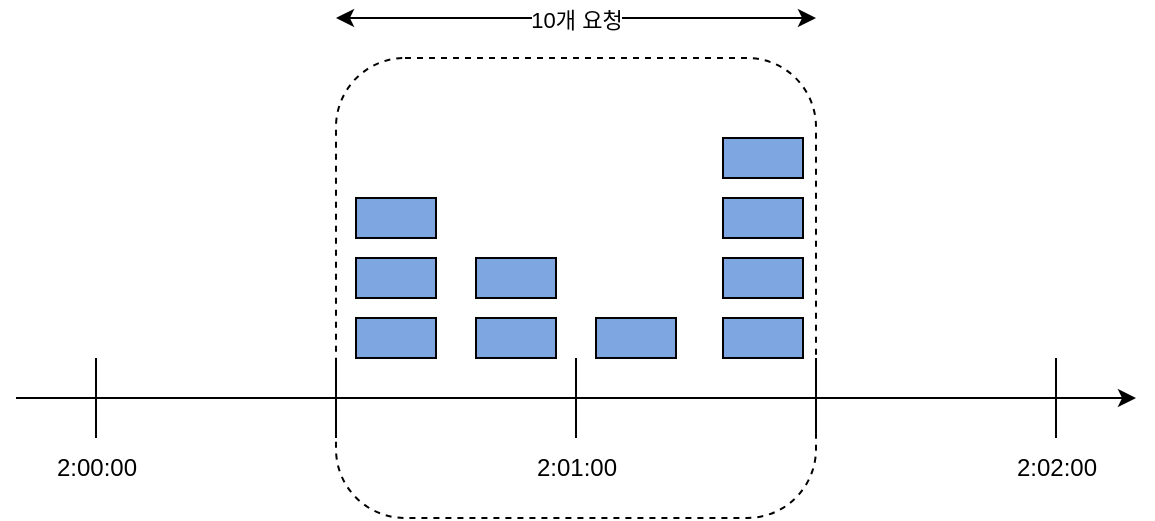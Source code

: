 <mxfile version="26.0.12">
  <diagram name="페이지-1" id="1bs5c2Zkgu-vmVltRX4C">
    <mxGraphModel dx="1434" dy="772" grid="1" gridSize="10" guides="1" tooltips="1" connect="1" arrows="1" fold="1" page="1" pageScale="1" pageWidth="827" pageHeight="1169" math="0" shadow="0">
      <root>
        <mxCell id="0" />
        <mxCell id="1" parent="0" />
        <mxCell id="Mpi_9Wob-K9fAkSLmtZF-26" value="" style="rounded=1;whiteSpace=wrap;html=1;dashed=1;" vertex="1" parent="1">
          <mxGeometry x="200" y="150" width="240" height="230" as="geometry" />
        </mxCell>
        <mxCell id="Mpi_9Wob-K9fAkSLmtZF-1" value="" style="rounded=0;whiteSpace=wrap;html=1;fillColor=#7EA6E0;" vertex="1" parent="1">
          <mxGeometry x="210" y="280" width="40" height="20" as="geometry" />
        </mxCell>
        <mxCell id="Mpi_9Wob-K9fAkSLmtZF-2" value="" style="rounded=0;whiteSpace=wrap;html=1;fillColor=#7EA6E0;" vertex="1" parent="1">
          <mxGeometry x="210" y="250" width="40" height="20" as="geometry" />
        </mxCell>
        <mxCell id="Mpi_9Wob-K9fAkSLmtZF-3" value="" style="rounded=0;whiteSpace=wrap;html=1;fillColor=#7EA6E0;" vertex="1" parent="1">
          <mxGeometry x="210" y="220" width="40" height="20" as="geometry" />
        </mxCell>
        <mxCell id="Mpi_9Wob-K9fAkSLmtZF-5" value="" style="rounded=0;whiteSpace=wrap;html=1;fillColor=#7EA6E0;" vertex="1" parent="1">
          <mxGeometry x="270" y="280" width="40" height="20" as="geometry" />
        </mxCell>
        <mxCell id="Mpi_9Wob-K9fAkSLmtZF-6" value="" style="rounded=0;whiteSpace=wrap;html=1;fillColor=#7EA6E0;" vertex="1" parent="1">
          <mxGeometry x="270" y="250" width="40" height="20" as="geometry" />
        </mxCell>
        <mxCell id="Mpi_9Wob-K9fAkSLmtZF-9" value="" style="rounded=0;whiteSpace=wrap;html=1;fillColor=#7EA6E0;" vertex="1" parent="1">
          <mxGeometry x="330" y="280" width="40" height="20" as="geometry" />
        </mxCell>
        <mxCell id="Mpi_9Wob-K9fAkSLmtZF-13" value="" style="rounded=0;whiteSpace=wrap;html=1;fillColor=#7EA6E0;" vertex="1" parent="1">
          <mxGeometry x="393.5" y="280" width="40" height="20" as="geometry" />
        </mxCell>
        <mxCell id="Mpi_9Wob-K9fAkSLmtZF-14" value="" style="rounded=0;whiteSpace=wrap;html=1;fillColor=#7EA6E0;" vertex="1" parent="1">
          <mxGeometry x="393.5" y="250" width="40" height="20" as="geometry" />
        </mxCell>
        <mxCell id="Mpi_9Wob-K9fAkSLmtZF-15" value="" style="rounded=0;whiteSpace=wrap;html=1;fillColor=#7EA6E0;" vertex="1" parent="1">
          <mxGeometry x="393.5" y="220" width="40" height="20" as="geometry" />
        </mxCell>
        <mxCell id="Mpi_9Wob-K9fAkSLmtZF-16" value="" style="rounded=0;whiteSpace=wrap;html=1;fillColor=#7EA6E0;" vertex="1" parent="1">
          <mxGeometry x="393.5" y="190" width="40" height="20" as="geometry" />
        </mxCell>
        <mxCell id="Mpi_9Wob-K9fAkSLmtZF-17" value="" style="endArrow=classic;html=1;rounded=0;endFill=1;" edge="1" parent="1">
          <mxGeometry width="50" height="50" relative="1" as="geometry">
            <mxPoint x="40" y="320" as="sourcePoint" />
            <mxPoint x="600" y="320" as="targetPoint" />
          </mxGeometry>
        </mxCell>
        <mxCell id="Mpi_9Wob-K9fAkSLmtZF-18" value="" style="endArrow=none;html=1;rounded=0;" edge="1" parent="1">
          <mxGeometry width="50" height="50" relative="1" as="geometry">
            <mxPoint x="320" y="340" as="sourcePoint" />
            <mxPoint x="320" y="300" as="targetPoint" />
          </mxGeometry>
        </mxCell>
        <mxCell id="Mpi_9Wob-K9fAkSLmtZF-19" value="" style="endArrow=none;html=1;rounded=0;" edge="1" parent="1">
          <mxGeometry width="50" height="50" relative="1" as="geometry">
            <mxPoint x="440" y="340" as="sourcePoint" />
            <mxPoint x="440" y="300" as="targetPoint" />
          </mxGeometry>
        </mxCell>
        <mxCell id="Mpi_9Wob-K9fAkSLmtZF-20" value="" style="endArrow=none;html=1;rounded=0;" edge="1" parent="1">
          <mxGeometry width="50" height="50" relative="1" as="geometry">
            <mxPoint x="200" y="340" as="sourcePoint" />
            <mxPoint x="200" y="300" as="targetPoint" />
          </mxGeometry>
        </mxCell>
        <mxCell id="Mpi_9Wob-K9fAkSLmtZF-21" value="" style="endArrow=none;html=1;rounded=0;" edge="1" parent="1">
          <mxGeometry width="50" height="50" relative="1" as="geometry">
            <mxPoint x="80" y="340" as="sourcePoint" />
            <mxPoint x="80" y="300" as="targetPoint" />
          </mxGeometry>
        </mxCell>
        <mxCell id="Mpi_9Wob-K9fAkSLmtZF-22" value="" style="endArrow=none;html=1;rounded=0;" edge="1" parent="1">
          <mxGeometry width="50" height="50" relative="1" as="geometry">
            <mxPoint x="560" y="340" as="sourcePoint" />
            <mxPoint x="560" y="300" as="targetPoint" />
          </mxGeometry>
        </mxCell>
        <mxCell id="Mpi_9Wob-K9fAkSLmtZF-23" value="2:00:00" style="text;html=1;align=center;verticalAlign=middle;resizable=0;points=[];autosize=1;strokeColor=none;fillColor=none;" vertex="1" parent="1">
          <mxGeometry x="50" y="340" width="60" height="30" as="geometry" />
        </mxCell>
        <mxCell id="Mpi_9Wob-K9fAkSLmtZF-24" value="2:01:00" style="text;html=1;align=center;verticalAlign=middle;resizable=0;points=[];autosize=1;strokeColor=none;fillColor=none;" vertex="1" parent="1">
          <mxGeometry x="290" y="340" width="60" height="30" as="geometry" />
        </mxCell>
        <mxCell id="Mpi_9Wob-K9fAkSLmtZF-25" value="2:02:00" style="text;html=1;align=center;verticalAlign=middle;resizable=0;points=[];autosize=1;strokeColor=none;fillColor=none;" vertex="1" parent="1">
          <mxGeometry x="530" y="340" width="60" height="30" as="geometry" />
        </mxCell>
        <mxCell id="Mpi_9Wob-K9fAkSLmtZF-27" value="" style="endArrow=classic;startArrow=classic;html=1;rounded=0;" edge="1" parent="1">
          <mxGeometry width="50" height="50" relative="1" as="geometry">
            <mxPoint x="200" y="130" as="sourcePoint" />
            <mxPoint x="440" y="130" as="targetPoint" />
          </mxGeometry>
        </mxCell>
        <mxCell id="Mpi_9Wob-K9fAkSLmtZF-28" value="10개 요청" style="edgeLabel;html=1;align=center;verticalAlign=middle;resizable=0;points=[];" vertex="1" connectable="0" parent="Mpi_9Wob-K9fAkSLmtZF-27">
          <mxGeometry x="0.058" y="-1" relative="1" as="geometry">
            <mxPoint x="-7" as="offset" />
          </mxGeometry>
        </mxCell>
      </root>
    </mxGraphModel>
  </diagram>
</mxfile>

